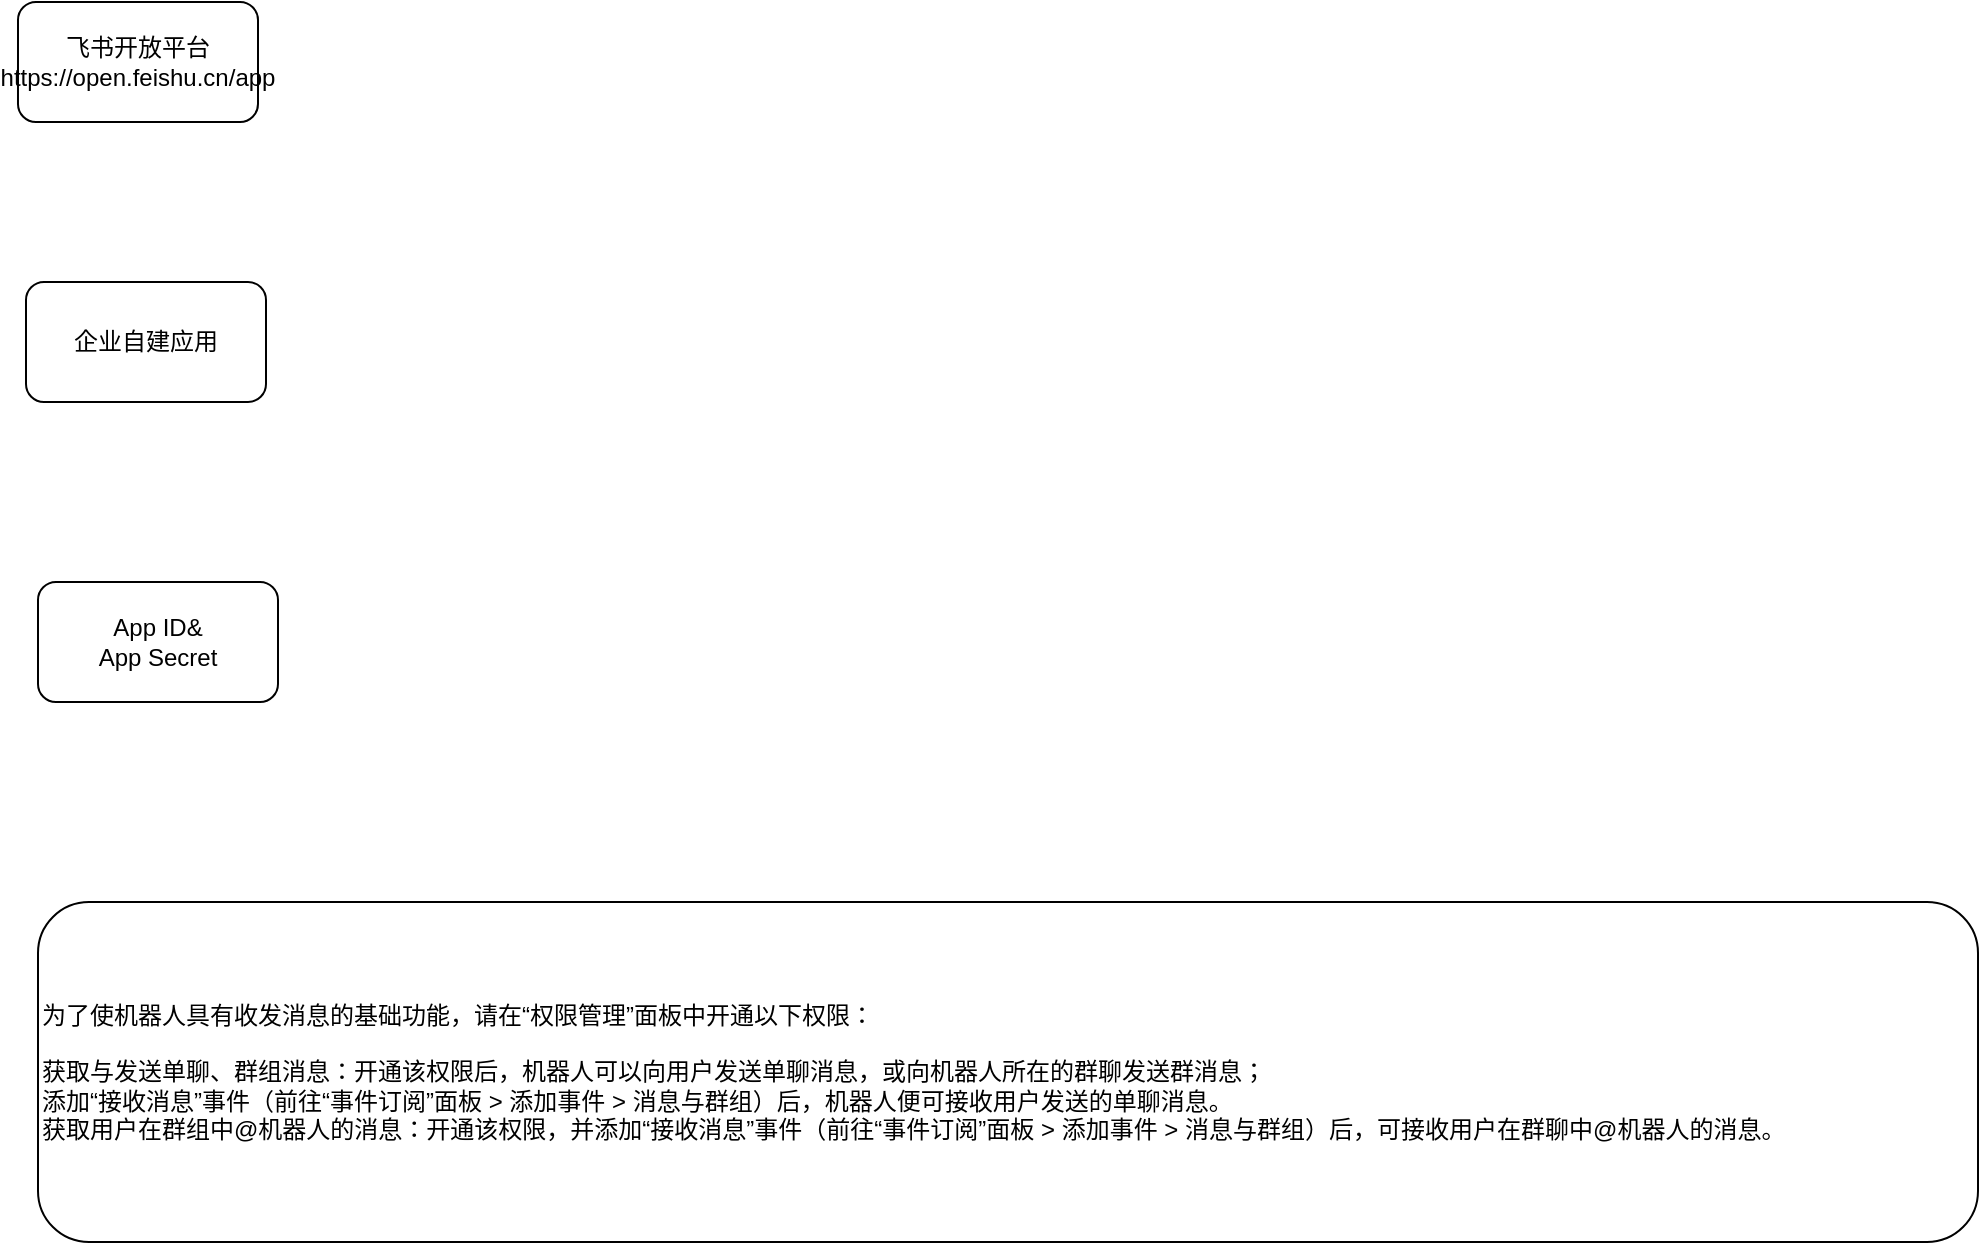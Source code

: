<mxfile version="25.0.3">
  <diagram name="第 1 页" id="IAnLnTf9p1ChP3XtXo86">
    <mxGraphModel dx="2074" dy="1068" grid="1" gridSize="10" guides="1" tooltips="1" connect="1" arrows="1" fold="1" page="1" pageScale="1" pageWidth="827" pageHeight="1169" math="0" shadow="0">
      <root>
        <mxCell id="0" />
        <mxCell id="1" parent="0" />
        <mxCell id="81jeUQZPbJ0HVAU0JPYO-1" value="&lt;div&gt;飞书开放平台&lt;/div&gt;&lt;div&gt;https://open.feishu.cn/app&lt;/div&gt;" style="rounded=1;whiteSpace=wrap;html=1;" vertex="1" parent="1">
          <mxGeometry x="350" y="260" width="120" height="60" as="geometry" />
        </mxCell>
        <mxCell id="81jeUQZPbJ0HVAU0JPYO-2" value="企业自建应用" style="rounded=1;whiteSpace=wrap;html=1;" vertex="1" parent="1">
          <mxGeometry x="354" y="400" width="120" height="60" as="geometry" />
        </mxCell>
        <mxCell id="81jeUQZPbJ0HVAU0JPYO-3" value="&lt;label style=&quot;-webkit-line-clamp: 2;&quot; class=&quot;ud__text ud-typography-body-0 u14wgoeq u238cxi umt1vhq u5k1dk9 u1h2w2e3 u1f3wrh8 uxkbsdt udz62fk u6rw91u u1urq0v1 uktmkt9 u1mlhetb&quot;&gt;&lt;div class=&quot;block-item__label mr-1 g__ts-n0&quot;&gt;&lt;span&gt;App ID&amp;amp;&lt;/span&gt;&lt;/div&gt;&lt;/label&gt;&lt;label style=&quot;-webkit-line-clamp: 2;&quot; class=&quot;ud__text ud-typography-body-0 u14wgoeq u238cxi umt1vhq u5k1dk9 u1h2w2e3 u1f3wrh8 uxkbsdt udz62fk u6rw91u u1urq0v1 uktmkt9 u1mlhetb&quot;&gt;&lt;div class=&quot;block-item__label mr-1 g__ts-n0&quot;&gt;&lt;span&gt;App Secret&lt;/span&gt;&lt;/div&gt;&lt;/label&gt;" style="rounded=1;whiteSpace=wrap;html=1;" vertex="1" parent="1">
          <mxGeometry x="360" y="550" width="120" height="60" as="geometry" />
        </mxCell>
        <mxCell id="81jeUQZPbJ0HVAU0JPYO-4" value="&lt;div align=&quot;left&quot;&gt;为了使机器人具有收发消息的基础功能，请在“权限管理”面板中开通以下权限：&lt;br&gt;&lt;br&gt;获取与发送单聊、群组消息：开通该权限后，机器人可以向用户发送单聊消息，或向机器人所在的群聊发送群消息；&lt;br&gt;添加“接收消息”事件（前往“事件订阅”面板 &amp;gt; 添加事件 &amp;gt; 消息与群组）后，机器人便可接收用户发送的单聊消息。&lt;br&gt;获取用户在群组中@机器人的消息：开通该权限，并添加“接收消息”事件（前往“事件订阅”面板 &amp;gt; 添加事件 &amp;gt; 消息与群组）后，可接收用户在群聊中@机器人的消息。&lt;/div&gt;" style="rounded=1;whiteSpace=wrap;html=1;align=left;" vertex="1" parent="1">
          <mxGeometry x="360" y="710" width="970" height="170" as="geometry" />
        </mxCell>
      </root>
    </mxGraphModel>
  </diagram>
</mxfile>
